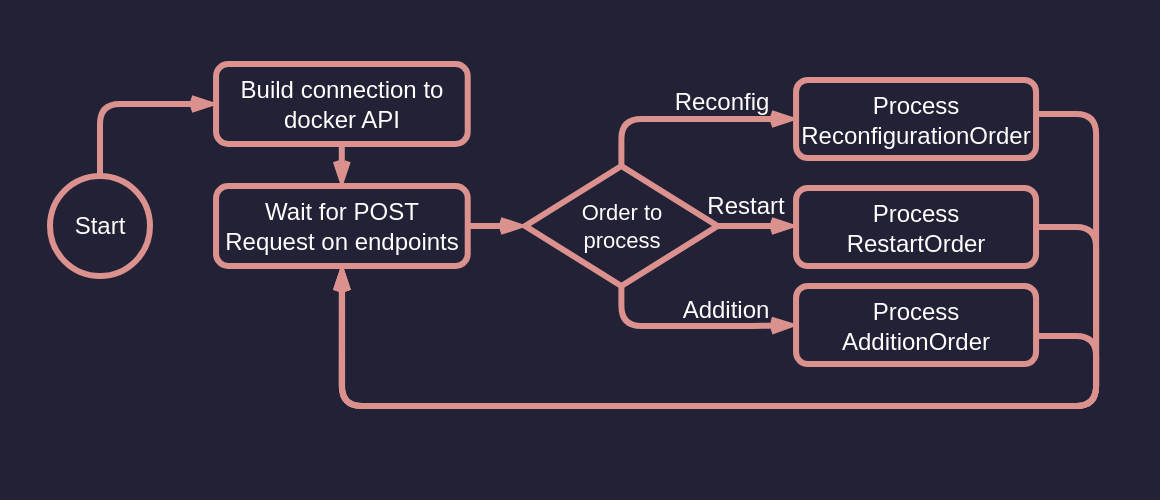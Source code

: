 <mxfile version="22.1.21" type="device">
  <diagram name="Página-1" id="O7MBfEGZBoNdr1yW5oVu">
    <mxGraphModel dx="2851" dy="1267" grid="1" gridSize="10" guides="1" tooltips="1" connect="1" arrows="1" fold="1" page="1" pageScale="1" pageWidth="827" pageHeight="1169" math="0" shadow="0">
      <root>
        <mxCell id="0" />
        <mxCell id="1" parent="0" />
        <mxCell id="yPSDT-vUB1oBA1HIcaDu-102" value="" style="group;fillColor=#232136;strokeColor=#232136;strokeWidth=30;fontStyle=0;container=0;" parent="1" vertex="1" connectable="0">
          <mxGeometry x="-130" y="140" width="550" height="220" as="geometry" />
        </mxCell>
        <mxCell id="24-RcjtqaWTgur0IXHR3-19" value="Start" style="ellipse;whiteSpace=wrap;html=1;aspect=fixed;strokeColor=#DB918D;fontColor=#FFFFFF;fillColor=none;strokeWidth=3;container=0;fontStyle=0" parent="1" vertex="1">
          <mxGeometry x="-120" y="213" width="50" height="50" as="geometry" />
        </mxCell>
        <mxCell id="24-RcjtqaWTgur0IXHR3-20" value="Wait for POST&lt;br&gt;Request on endpoints" style="rounded=1;whiteSpace=wrap;html=1;strokeColor=#DB918D;fontColor=#FFFFFF;fillColor=none;strokeWidth=3;container=0;fontStyle=0" parent="1" vertex="1">
          <mxGeometry x="-36.97" y="218" width="125.83" height="40" as="geometry" />
        </mxCell>
        <mxCell id="24-RcjtqaWTgur0IXHR3-24" style="edgeStyle=orthogonalEdgeStyle;shape=connector;curved=0;rounded=1;orthogonalLoop=1;jettySize=auto;html=1;labelBackgroundColor=default;strokeColor=#DB918D;strokeWidth=3;align=center;verticalAlign=middle;fontFamily=Helvetica;fontSize=12;fontColor=#FFFFFF;endArrow=openThin;endFill=0;fillColor=#FAE5C7;fontStyle=0" parent="1" source="24-RcjtqaWTgur0IXHR3-22" target="24-RcjtqaWTgur0IXHR3-20" edge="1">
          <mxGeometry relative="1" as="geometry" />
        </mxCell>
        <mxCell id="24-RcjtqaWTgur0IXHR3-22" value="Build connection to docker API" style="rounded=1;whiteSpace=wrap;html=1;strokeColor=#DB918D;fontColor=#FFFFFF;fillColor=none;strokeWidth=3;container=0;fontStyle=0" parent="1" vertex="1">
          <mxGeometry x="-36.97" y="157" width="125.83" height="40" as="geometry" />
        </mxCell>
        <mxCell id="24-RcjtqaWTgur0IXHR3-23" style="edgeStyle=orthogonalEdgeStyle;shape=connector;curved=0;rounded=1;orthogonalLoop=1;jettySize=auto;html=1;exitX=0.5;exitY=0;exitDx=0;exitDy=0;labelBackgroundColor=default;strokeColor=#DB918D;strokeWidth=3;align=center;verticalAlign=middle;fontFamily=Helvetica;fontSize=12;fontColor=#FFFFFF;endArrow=openThin;endFill=0;fillColor=#FAE5C7;entryX=0;entryY=0.5;entryDx=0;entryDy=0;fontStyle=0" parent="1" source="24-RcjtqaWTgur0IXHR3-19" target="24-RcjtqaWTgur0IXHR3-22" edge="1">
          <mxGeometry relative="1" as="geometry" />
        </mxCell>
        <mxCell id="24-RcjtqaWTgur0IXHR3-25" value="Order to &lt;br&gt;process" style="rhombus;whiteSpace=wrap;html=1;rounded=0;strokeColor=#DB918D;strokeWidth=3;align=center;verticalAlign=middle;fontFamily=Helvetica;fontSize=11;fontColor=#FFFFFF;fillColor=none;spacingTop=-1;container=0;fontStyle=0" parent="1" vertex="1">
          <mxGeometry x="117.6" y="208" width="96.19" height="60" as="geometry" />
        </mxCell>
        <mxCell id="24-RcjtqaWTgur0IXHR3-26" style="edgeStyle=orthogonalEdgeStyle;shape=connector;curved=0;rounded=1;orthogonalLoop=1;jettySize=auto;html=1;labelBackgroundColor=default;strokeColor=#DB918D;strokeWidth=3;align=center;verticalAlign=middle;fontFamily=Helvetica;fontSize=12;fontColor=#FFFFFF;endArrow=openThin;endFill=0;fillColor=#FAE5C7;fontStyle=0" parent="1" source="24-RcjtqaWTgur0IXHR3-20" target="24-RcjtqaWTgur0IXHR3-25" edge="1">
          <mxGeometry relative="1" as="geometry" />
        </mxCell>
        <mxCell id="24-RcjtqaWTgur0IXHR3-39" style="edgeStyle=orthogonalEdgeStyle;shape=connector;curved=0;rounded=1;orthogonalLoop=1;jettySize=auto;html=1;entryX=0.5;entryY=1;entryDx=0;entryDy=0;labelBackgroundColor=default;strokeColor=#DB918D;strokeWidth=3;align=center;verticalAlign=middle;fontFamily=Helvetica;fontSize=12;fontColor=#FFFFFF;endArrow=openThin;endFill=0;fillColor=#FAE5C7;exitX=1;exitY=0.5;exitDx=0;exitDy=0;fontStyle=0" parent="1" source="24-RcjtqaWTgur0IXHR3-27" target="24-RcjtqaWTgur0IXHR3-20" edge="1">
          <mxGeometry relative="1" as="geometry">
            <Array as="points">
              <mxPoint x="403.03" y="239" />
              <mxPoint x="403.03" y="328" />
              <mxPoint x="26.03" y="328" />
            </Array>
          </mxGeometry>
        </mxCell>
        <mxCell id="24-RcjtqaWTgur0IXHR3-27" value="Process &lt;br&gt;RestartOrder" style="rounded=1;whiteSpace=wrap;html=1;strokeColor=#DB918D;fontColor=#FFFFFF;fillColor=none;strokeWidth=3;container=0;fontStyle=0" parent="1" vertex="1">
          <mxGeometry x="253.03" y="219" width="120" height="39" as="geometry" />
        </mxCell>
        <mxCell id="24-RcjtqaWTgur0IXHR3-33" style="edgeStyle=orthogonalEdgeStyle;shape=connector;curved=0;rounded=1;orthogonalLoop=1;jettySize=auto;html=1;exitX=1;exitY=0.5;exitDx=0;exitDy=0;entryX=0;entryY=0.5;entryDx=0;entryDy=0;labelBackgroundColor=default;strokeColor=#DB918D;strokeWidth=3;align=center;verticalAlign=middle;fontFamily=Helvetica;fontSize=12;fontColor=#FFFFFF;endArrow=openThin;endFill=0;fillColor=#FAE5C7;fontStyle=0" parent="1" source="24-RcjtqaWTgur0IXHR3-25" target="24-RcjtqaWTgur0IXHR3-27" edge="1">
          <mxGeometry relative="1" as="geometry" />
        </mxCell>
        <mxCell id="24-RcjtqaWTgur0IXHR3-38" style="edgeStyle=orthogonalEdgeStyle;shape=connector;curved=0;rounded=1;orthogonalLoop=1;jettySize=auto;html=1;entryX=0.5;entryY=1;entryDx=0;entryDy=0;labelBackgroundColor=default;strokeColor=#DB918D;strokeWidth=3;align=center;verticalAlign=middle;fontFamily=Helvetica;fontSize=12;fontColor=#FFFFFF;endArrow=openThin;endFill=0;fillColor=#FAE5C7;fontStyle=0" parent="1" source="24-RcjtqaWTgur0IXHR3-29" target="24-RcjtqaWTgur0IXHR3-20" edge="1">
          <mxGeometry relative="1" as="geometry">
            <Array as="points">
              <mxPoint x="403.03" y="182" />
              <mxPoint x="403.03" y="328" />
              <mxPoint x="26.03" y="328" />
            </Array>
          </mxGeometry>
        </mxCell>
        <mxCell id="24-RcjtqaWTgur0IXHR3-29" value="Process ReconfigurationOrder" style="rounded=1;whiteSpace=wrap;html=1;strokeColor=#DB918D;fontColor=#FFFFFF;fillColor=none;strokeWidth=3;container=0;fontStyle=0" parent="1" vertex="1">
          <mxGeometry x="253.03" y="165" width="120" height="39" as="geometry" />
        </mxCell>
        <mxCell id="24-RcjtqaWTgur0IXHR3-31" style="edgeStyle=orthogonalEdgeStyle;shape=connector;curved=0;rounded=1;orthogonalLoop=1;jettySize=auto;html=1;labelBackgroundColor=default;strokeColor=#DB918D;strokeWidth=3;align=center;verticalAlign=middle;fontFamily=Helvetica;fontSize=12;fontColor=#FFFFFF;endArrow=openThin;endFill=0;fillColor=#FAE5C7;exitX=0.5;exitY=0;exitDx=0;exitDy=0;entryX=0;entryY=0.5;entryDx=0;entryDy=0;fontStyle=0" parent="1" source="24-RcjtqaWTgur0IXHR3-25" target="24-RcjtqaWTgur0IXHR3-29" edge="1">
          <mxGeometry relative="1" as="geometry" />
        </mxCell>
        <mxCell id="24-RcjtqaWTgur0IXHR3-40" style="edgeStyle=orthogonalEdgeStyle;shape=connector;curved=0;rounded=1;orthogonalLoop=1;jettySize=auto;html=1;labelBackgroundColor=default;strokeColor=#DB918D;strokeWidth=3;align=center;verticalAlign=middle;fontFamily=Helvetica;fontSize=12;fontColor=#FFFFFF;endArrow=openThin;endFill=0;fillColor=#FAE5C7;fontStyle=0" parent="1" source="24-RcjtqaWTgur0IXHR3-30" target="24-RcjtqaWTgur0IXHR3-20" edge="1">
          <mxGeometry relative="1" as="geometry">
            <Array as="points">
              <mxPoint x="403.03" y="293" />
              <mxPoint x="403.03" y="328" />
              <mxPoint x="26.03" y="328" />
            </Array>
          </mxGeometry>
        </mxCell>
        <mxCell id="24-RcjtqaWTgur0IXHR3-30" value="Process AdditionOrder" style="rounded=1;whiteSpace=wrap;html=1;strokeColor=#DB918D;fontColor=#FFFFFF;fillColor=none;strokeWidth=3;container=0;fontStyle=0" parent="1" vertex="1">
          <mxGeometry x="253.03" y="268" width="120" height="39" as="geometry" />
        </mxCell>
        <mxCell id="24-RcjtqaWTgur0IXHR3-34" style="edgeStyle=orthogonalEdgeStyle;shape=connector;curved=0;rounded=1;orthogonalLoop=1;jettySize=auto;html=1;exitX=0.5;exitY=1;exitDx=0;exitDy=0;entryX=0;entryY=0.5;entryDx=0;entryDy=0;labelBackgroundColor=default;strokeColor=#DB918D;strokeWidth=3;align=center;verticalAlign=middle;fontFamily=Helvetica;fontSize=12;fontColor=#FFFFFF;endArrow=openThin;endFill=0;fillColor=#FAE5C7;fontStyle=0" parent="1" source="24-RcjtqaWTgur0IXHR3-25" target="24-RcjtqaWTgur0IXHR3-30" edge="1">
          <mxGeometry relative="1" as="geometry" />
        </mxCell>
        <mxCell id="24-RcjtqaWTgur0IXHR3-35" value="Restart" style="text;html=1;strokeColor=none;fillColor=none;align=center;verticalAlign=middle;whiteSpace=wrap;rounded=0;fontSize=12;fontFamily=Helvetica;fontColor=#FFFFFF;container=0;fontStyle=0" parent="1" vertex="1">
          <mxGeometry x="209.76" y="218" width="36.25" height="20" as="geometry" />
        </mxCell>
        <mxCell id="24-RcjtqaWTgur0IXHR3-36" value="Reconfig" style="text;html=1;strokeColor=none;fillColor=none;align=center;verticalAlign=middle;whiteSpace=wrap;rounded=0;fontSize=12;fontFamily=Helvetica;fontColor=#FFFFFF;container=0;fontStyle=0" parent="1" vertex="1">
          <mxGeometry x="197.92" y="166" width="36.25" height="20" as="geometry" />
        </mxCell>
        <mxCell id="24-RcjtqaWTgur0IXHR3-37" value="Addition" style="text;html=1;strokeColor=none;fillColor=none;align=center;verticalAlign=middle;whiteSpace=wrap;rounded=0;fontSize=12;fontFamily=Helvetica;fontColor=#FFFFFF;container=0;fontStyle=0" parent="1" vertex="1">
          <mxGeometry x="165.76" y="270" width="104.25" height="20" as="geometry" />
        </mxCell>
      </root>
    </mxGraphModel>
  </diagram>
</mxfile>
